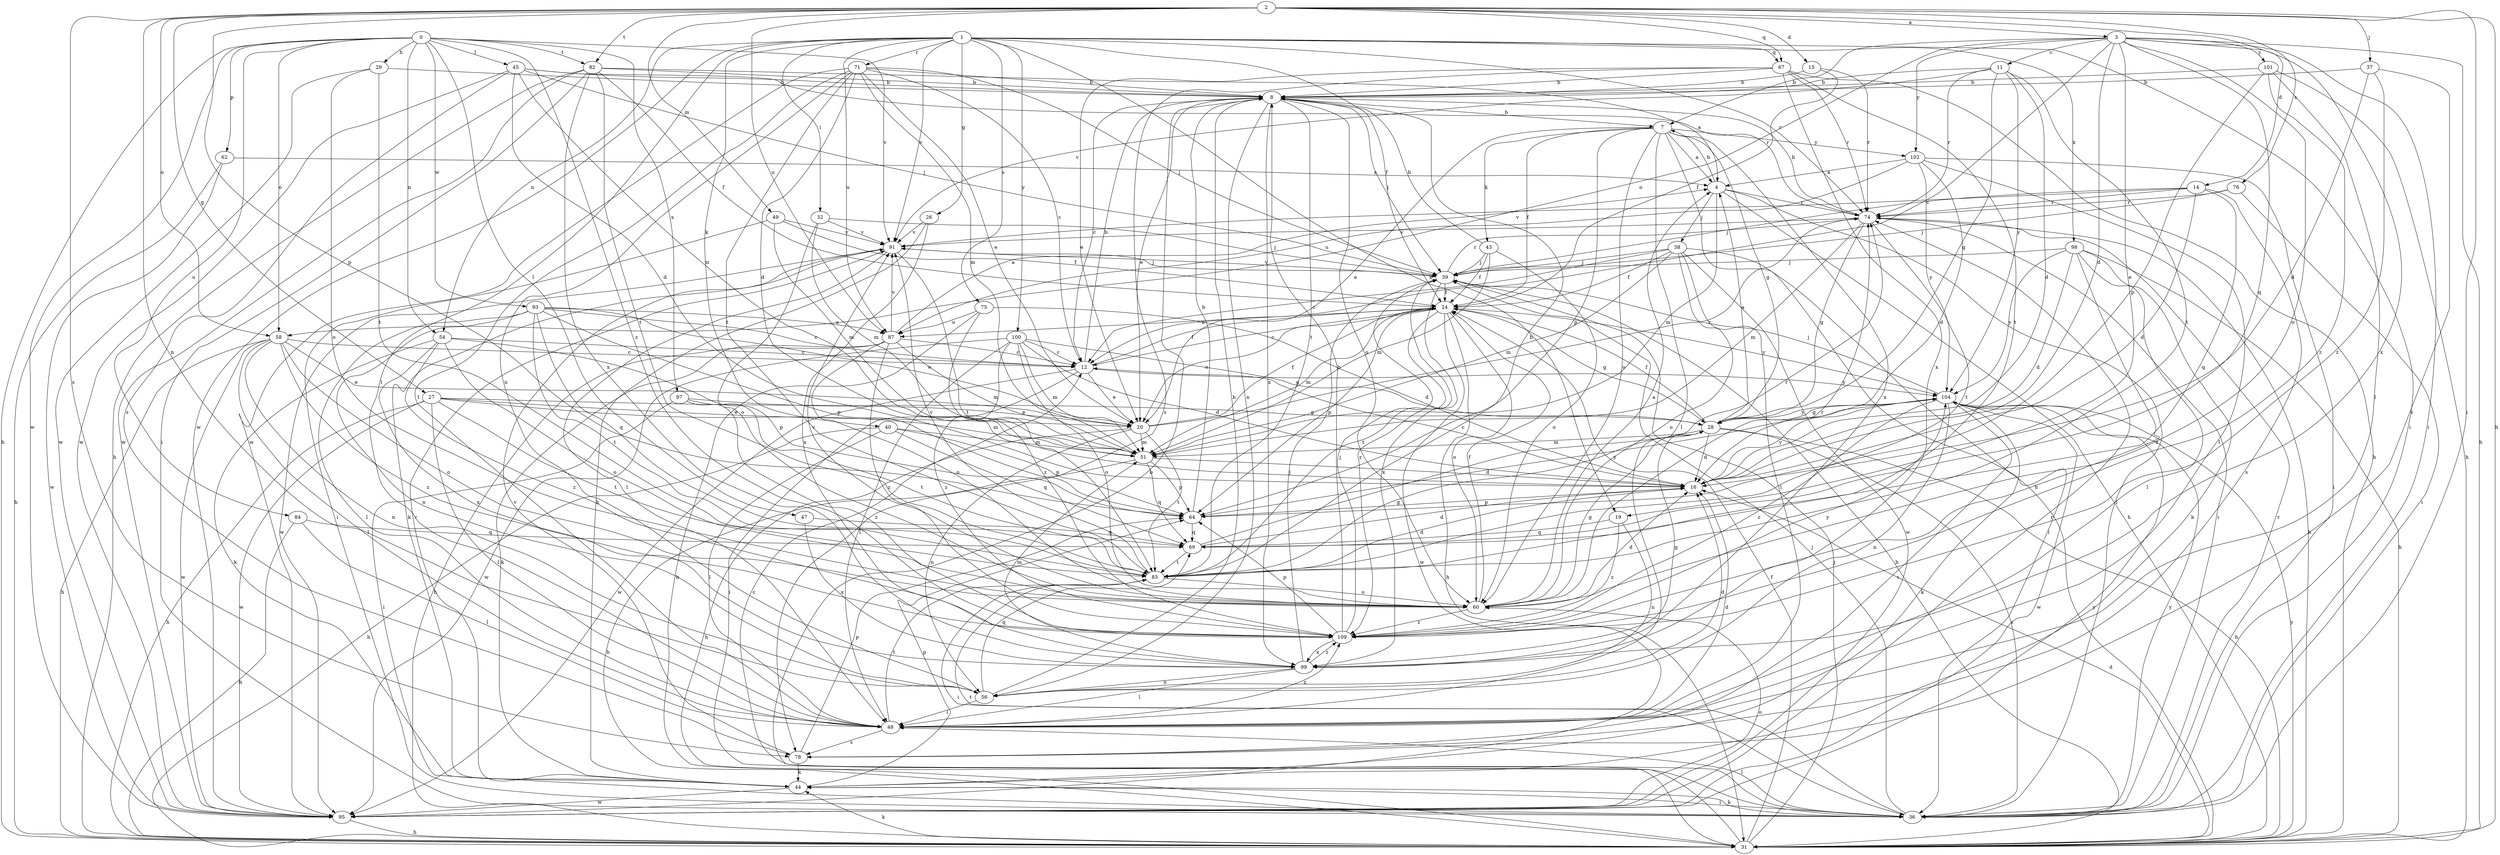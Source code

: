 strict digraph  {
0;
1;
2;
3;
4;
7;
8;
11;
12;
14;
15;
16;
19;
20;
24;
26;
27;
28;
29;
31;
32;
36;
37;
38;
39;
40;
43;
44;
45;
47;
48;
49;
51;
54;
56;
58;
60;
62;
64;
67;
69;
71;
74;
75;
76;
78;
82;
83;
84;
87;
91;
93;
95;
97;
98;
99;
100;
101;
102;
104;
109;
0 -> 29  [label=h];
0 -> 31  [label=h];
0 -> 45  [label=l];
0 -> 47  [label=l];
0 -> 54  [label=n];
0 -> 58  [label=o];
0 -> 62  [label=p];
0 -> 82  [label=t];
0 -> 84  [label=u];
0 -> 91  [label=v];
0 -> 93  [label=w];
0 -> 95  [label=w];
0 -> 97  [label=x];
0 -> 109  [label=z];
1 -> 19  [label=e];
1 -> 24  [label=f];
1 -> 26  [label=g];
1 -> 32  [label=i];
1 -> 36  [label=i];
1 -> 40  [label=k];
1 -> 48  [label=l];
1 -> 54  [label=n];
1 -> 67  [label=q];
1 -> 71  [label=r];
1 -> 74  [label=r];
1 -> 75  [label=s];
1 -> 87  [label=u];
1 -> 91  [label=v];
1 -> 95  [label=w];
1 -> 98  [label=x];
1 -> 100  [label=y];
2 -> 3  [label=a];
2 -> 14  [label=d];
2 -> 15  [label=d];
2 -> 27  [label=g];
2 -> 31  [label=h];
2 -> 36  [label=i];
2 -> 37  [label=j];
2 -> 49  [label=m];
2 -> 56  [label=n];
2 -> 58  [label=o];
2 -> 64  [label=p];
2 -> 67  [label=q];
2 -> 76  [label=s];
2 -> 78  [label=s];
2 -> 82  [label=t];
2 -> 87  [label=u];
3 -> 7  [label=b];
3 -> 11  [label=c];
3 -> 12  [label=c];
3 -> 16  [label=d];
3 -> 19  [label=e];
3 -> 31  [label=h];
3 -> 36  [label=i];
3 -> 58  [label=o];
3 -> 60  [label=o];
3 -> 69  [label=q];
3 -> 99  [label=x];
3 -> 101  [label=y];
3 -> 102  [label=y];
4 -> 7  [label=b];
4 -> 31  [label=h];
4 -> 36  [label=i];
4 -> 38  [label=j];
4 -> 51  [label=m];
4 -> 74  [label=r];
7 -> 4  [label=a];
7 -> 20  [label=e];
7 -> 24  [label=f];
7 -> 28  [label=g];
7 -> 31  [label=h];
7 -> 43  [label=k];
7 -> 48  [label=l];
7 -> 60  [label=o];
7 -> 64  [label=p];
7 -> 99  [label=x];
7 -> 102  [label=y];
8 -> 7  [label=b];
8 -> 12  [label=c];
8 -> 20  [label=e];
8 -> 39  [label=j];
8 -> 56  [label=n];
8 -> 60  [label=o];
8 -> 83  [label=t];
8 -> 99  [label=x];
11 -> 8  [label=b];
11 -> 16  [label=d];
11 -> 28  [label=g];
11 -> 74  [label=r];
11 -> 83  [label=t];
11 -> 91  [label=v];
11 -> 104  [label=y];
12 -> 8  [label=b];
12 -> 20  [label=e];
12 -> 24  [label=f];
12 -> 36  [label=i];
12 -> 95  [label=w];
12 -> 104  [label=y];
14 -> 16  [label=d];
14 -> 39  [label=j];
14 -> 69  [label=q];
14 -> 74  [label=r];
14 -> 78  [label=s];
14 -> 91  [label=v];
15 -> 8  [label=b];
15 -> 24  [label=f];
15 -> 74  [label=r];
16 -> 12  [label=c];
16 -> 64  [label=p];
16 -> 104  [label=y];
19 -> 56  [label=n];
19 -> 69  [label=q];
19 -> 109  [label=z];
20 -> 24  [label=f];
20 -> 31  [label=h];
20 -> 51  [label=m];
20 -> 56  [label=n];
20 -> 74  [label=r];
20 -> 83  [label=t];
24 -> 12  [label=c];
24 -> 20  [label=e];
24 -> 28  [label=g];
24 -> 31  [label=h];
24 -> 51  [label=m];
24 -> 60  [label=o];
24 -> 64  [label=p];
24 -> 83  [label=t];
24 -> 87  [label=u];
24 -> 95  [label=w];
24 -> 104  [label=y];
26 -> 44  [label=k];
26 -> 91  [label=v];
26 -> 99  [label=x];
27 -> 20  [label=e];
27 -> 28  [label=g];
27 -> 31  [label=h];
27 -> 48  [label=l];
27 -> 51  [label=m];
27 -> 83  [label=t];
27 -> 95  [label=w];
28 -> 4  [label=a];
28 -> 16  [label=d];
28 -> 24  [label=f];
28 -> 31  [label=h];
28 -> 36  [label=i];
28 -> 51  [label=m];
28 -> 104  [label=y];
29 -> 8  [label=b];
29 -> 60  [label=o];
29 -> 83  [label=t];
29 -> 95  [label=w];
31 -> 8  [label=b];
31 -> 16  [label=d];
31 -> 24  [label=f];
31 -> 39  [label=j];
31 -> 44  [label=k];
31 -> 104  [label=y];
32 -> 39  [label=j];
32 -> 51  [label=m];
32 -> 60  [label=o];
32 -> 91  [label=v];
36 -> 12  [label=c];
36 -> 39  [label=j];
36 -> 44  [label=k];
36 -> 48  [label=l];
36 -> 74  [label=r];
36 -> 83  [label=t];
36 -> 104  [label=y];
37 -> 8  [label=b];
37 -> 16  [label=d];
37 -> 78  [label=s];
37 -> 109  [label=z];
38 -> 12  [label=c];
38 -> 24  [label=f];
38 -> 36  [label=i];
38 -> 39  [label=j];
38 -> 48  [label=l];
38 -> 51  [label=m];
38 -> 60  [label=o];
38 -> 95  [label=w];
39 -> 24  [label=f];
39 -> 31  [label=h];
39 -> 74  [label=r];
39 -> 91  [label=v];
39 -> 99  [label=x];
39 -> 109  [label=z];
40 -> 31  [label=h];
40 -> 48  [label=l];
40 -> 51  [label=m];
40 -> 64  [label=p];
40 -> 69  [label=q];
43 -> 8  [label=b];
43 -> 24  [label=f];
43 -> 39  [label=j];
43 -> 51  [label=m];
43 -> 60  [label=o];
44 -> 36  [label=i];
44 -> 64  [label=p];
44 -> 91  [label=v];
44 -> 95  [label=w];
45 -> 8  [label=b];
45 -> 16  [label=d];
45 -> 39  [label=j];
45 -> 51  [label=m];
45 -> 74  [label=r];
45 -> 78  [label=s];
45 -> 95  [label=w];
47 -> 69  [label=q];
47 -> 99  [label=x];
48 -> 16  [label=d];
48 -> 78  [label=s];
48 -> 83  [label=t];
48 -> 109  [label=z];
49 -> 24  [label=f];
49 -> 36  [label=i];
49 -> 51  [label=m];
49 -> 91  [label=v];
51 -> 16  [label=d];
51 -> 31  [label=h];
51 -> 64  [label=p];
51 -> 69  [label=q];
54 -> 12  [label=c];
54 -> 44  [label=k];
54 -> 60  [label=o];
54 -> 64  [label=p];
54 -> 99  [label=x];
54 -> 109  [label=z];
56 -> 8  [label=b];
56 -> 16  [label=d];
56 -> 48  [label=l];
56 -> 69  [label=q];
58 -> 12  [label=c];
58 -> 20  [label=e];
58 -> 31  [label=h];
58 -> 48  [label=l];
58 -> 56  [label=n];
58 -> 60  [label=o];
58 -> 95  [label=w];
58 -> 109  [label=z];
60 -> 4  [label=a];
60 -> 16  [label=d];
60 -> 24  [label=f];
60 -> 28  [label=g];
60 -> 74  [label=r];
60 -> 91  [label=v];
60 -> 109  [label=z];
62 -> 4  [label=a];
62 -> 31  [label=h];
62 -> 95  [label=w];
64 -> 8  [label=b];
64 -> 69  [label=q];
64 -> 104  [label=y];
67 -> 8  [label=b];
67 -> 20  [label=e];
67 -> 31  [label=h];
67 -> 74  [label=r];
67 -> 78  [label=s];
67 -> 83  [label=t];
67 -> 99  [label=x];
69 -> 16  [label=d];
69 -> 74  [label=r];
69 -> 83  [label=t];
71 -> 8  [label=b];
71 -> 12  [label=c];
71 -> 16  [label=d];
71 -> 20  [label=e];
71 -> 39  [label=j];
71 -> 48  [label=l];
71 -> 51  [label=m];
71 -> 56  [label=n];
71 -> 83  [label=t];
71 -> 95  [label=w];
74 -> 8  [label=b];
74 -> 28  [label=g];
74 -> 31  [label=h];
74 -> 36  [label=i];
74 -> 51  [label=m];
74 -> 83  [label=t];
74 -> 91  [label=v];
75 -> 16  [label=d];
75 -> 31  [label=h];
75 -> 87  [label=u];
75 -> 109  [label=z];
76 -> 36  [label=i];
76 -> 39  [label=j];
76 -> 74  [label=r];
78 -> 44  [label=k];
78 -> 64  [label=p];
78 -> 91  [label=v];
82 -> 4  [label=a];
82 -> 8  [label=b];
82 -> 24  [label=f];
82 -> 31  [label=h];
82 -> 36  [label=i];
82 -> 83  [label=t];
82 -> 95  [label=w];
82 -> 99  [label=x];
83 -> 8  [label=b];
83 -> 16  [label=d];
83 -> 28  [label=g];
83 -> 36  [label=i];
83 -> 60  [label=o];
83 -> 91  [label=v];
84 -> 31  [label=h];
84 -> 48  [label=l];
84 -> 69  [label=q];
87 -> 4  [label=a];
87 -> 12  [label=c];
87 -> 31  [label=h];
87 -> 44  [label=k];
87 -> 51  [label=m];
87 -> 60  [label=o];
87 -> 91  [label=v];
87 -> 109  [label=z];
91 -> 39  [label=j];
91 -> 44  [label=k];
91 -> 48  [label=l];
91 -> 83  [label=t];
91 -> 95  [label=w];
93 -> 12  [label=c];
93 -> 20  [label=e];
93 -> 48  [label=l];
93 -> 56  [label=n];
93 -> 64  [label=p];
93 -> 69  [label=q];
93 -> 83  [label=t];
93 -> 87  [label=u];
95 -> 31  [label=h];
95 -> 60  [label=o];
95 -> 74  [label=r];
95 -> 104  [label=y];
97 -> 20  [label=e];
97 -> 36  [label=i];
97 -> 83  [label=t];
97 -> 109  [label=z];
98 -> 16  [label=d];
98 -> 31  [label=h];
98 -> 39  [label=j];
98 -> 44  [label=k];
98 -> 48  [label=l];
98 -> 104  [label=y];
98 -> 109  [label=z];
99 -> 28  [label=g];
99 -> 39  [label=j];
99 -> 48  [label=l];
99 -> 51  [label=m];
99 -> 56  [label=n];
99 -> 109  [label=z];
100 -> 12  [label=c];
100 -> 16  [label=d];
100 -> 28  [label=g];
100 -> 48  [label=l];
100 -> 51  [label=m];
100 -> 60  [label=o];
100 -> 95  [label=w];
100 -> 109  [label=z];
101 -> 8  [label=b];
101 -> 31  [label=h];
101 -> 48  [label=l];
101 -> 64  [label=p];
101 -> 109  [label=z];
102 -> 4  [label=a];
102 -> 16  [label=d];
102 -> 36  [label=i];
102 -> 48  [label=l];
102 -> 87  [label=u];
102 -> 104  [label=y];
104 -> 28  [label=g];
104 -> 39  [label=j];
104 -> 44  [label=k];
104 -> 56  [label=n];
104 -> 78  [label=s];
104 -> 95  [label=w];
104 -> 109  [label=z];
109 -> 8  [label=b];
109 -> 39  [label=j];
109 -> 64  [label=p];
109 -> 99  [label=x];
109 -> 104  [label=y];
}
